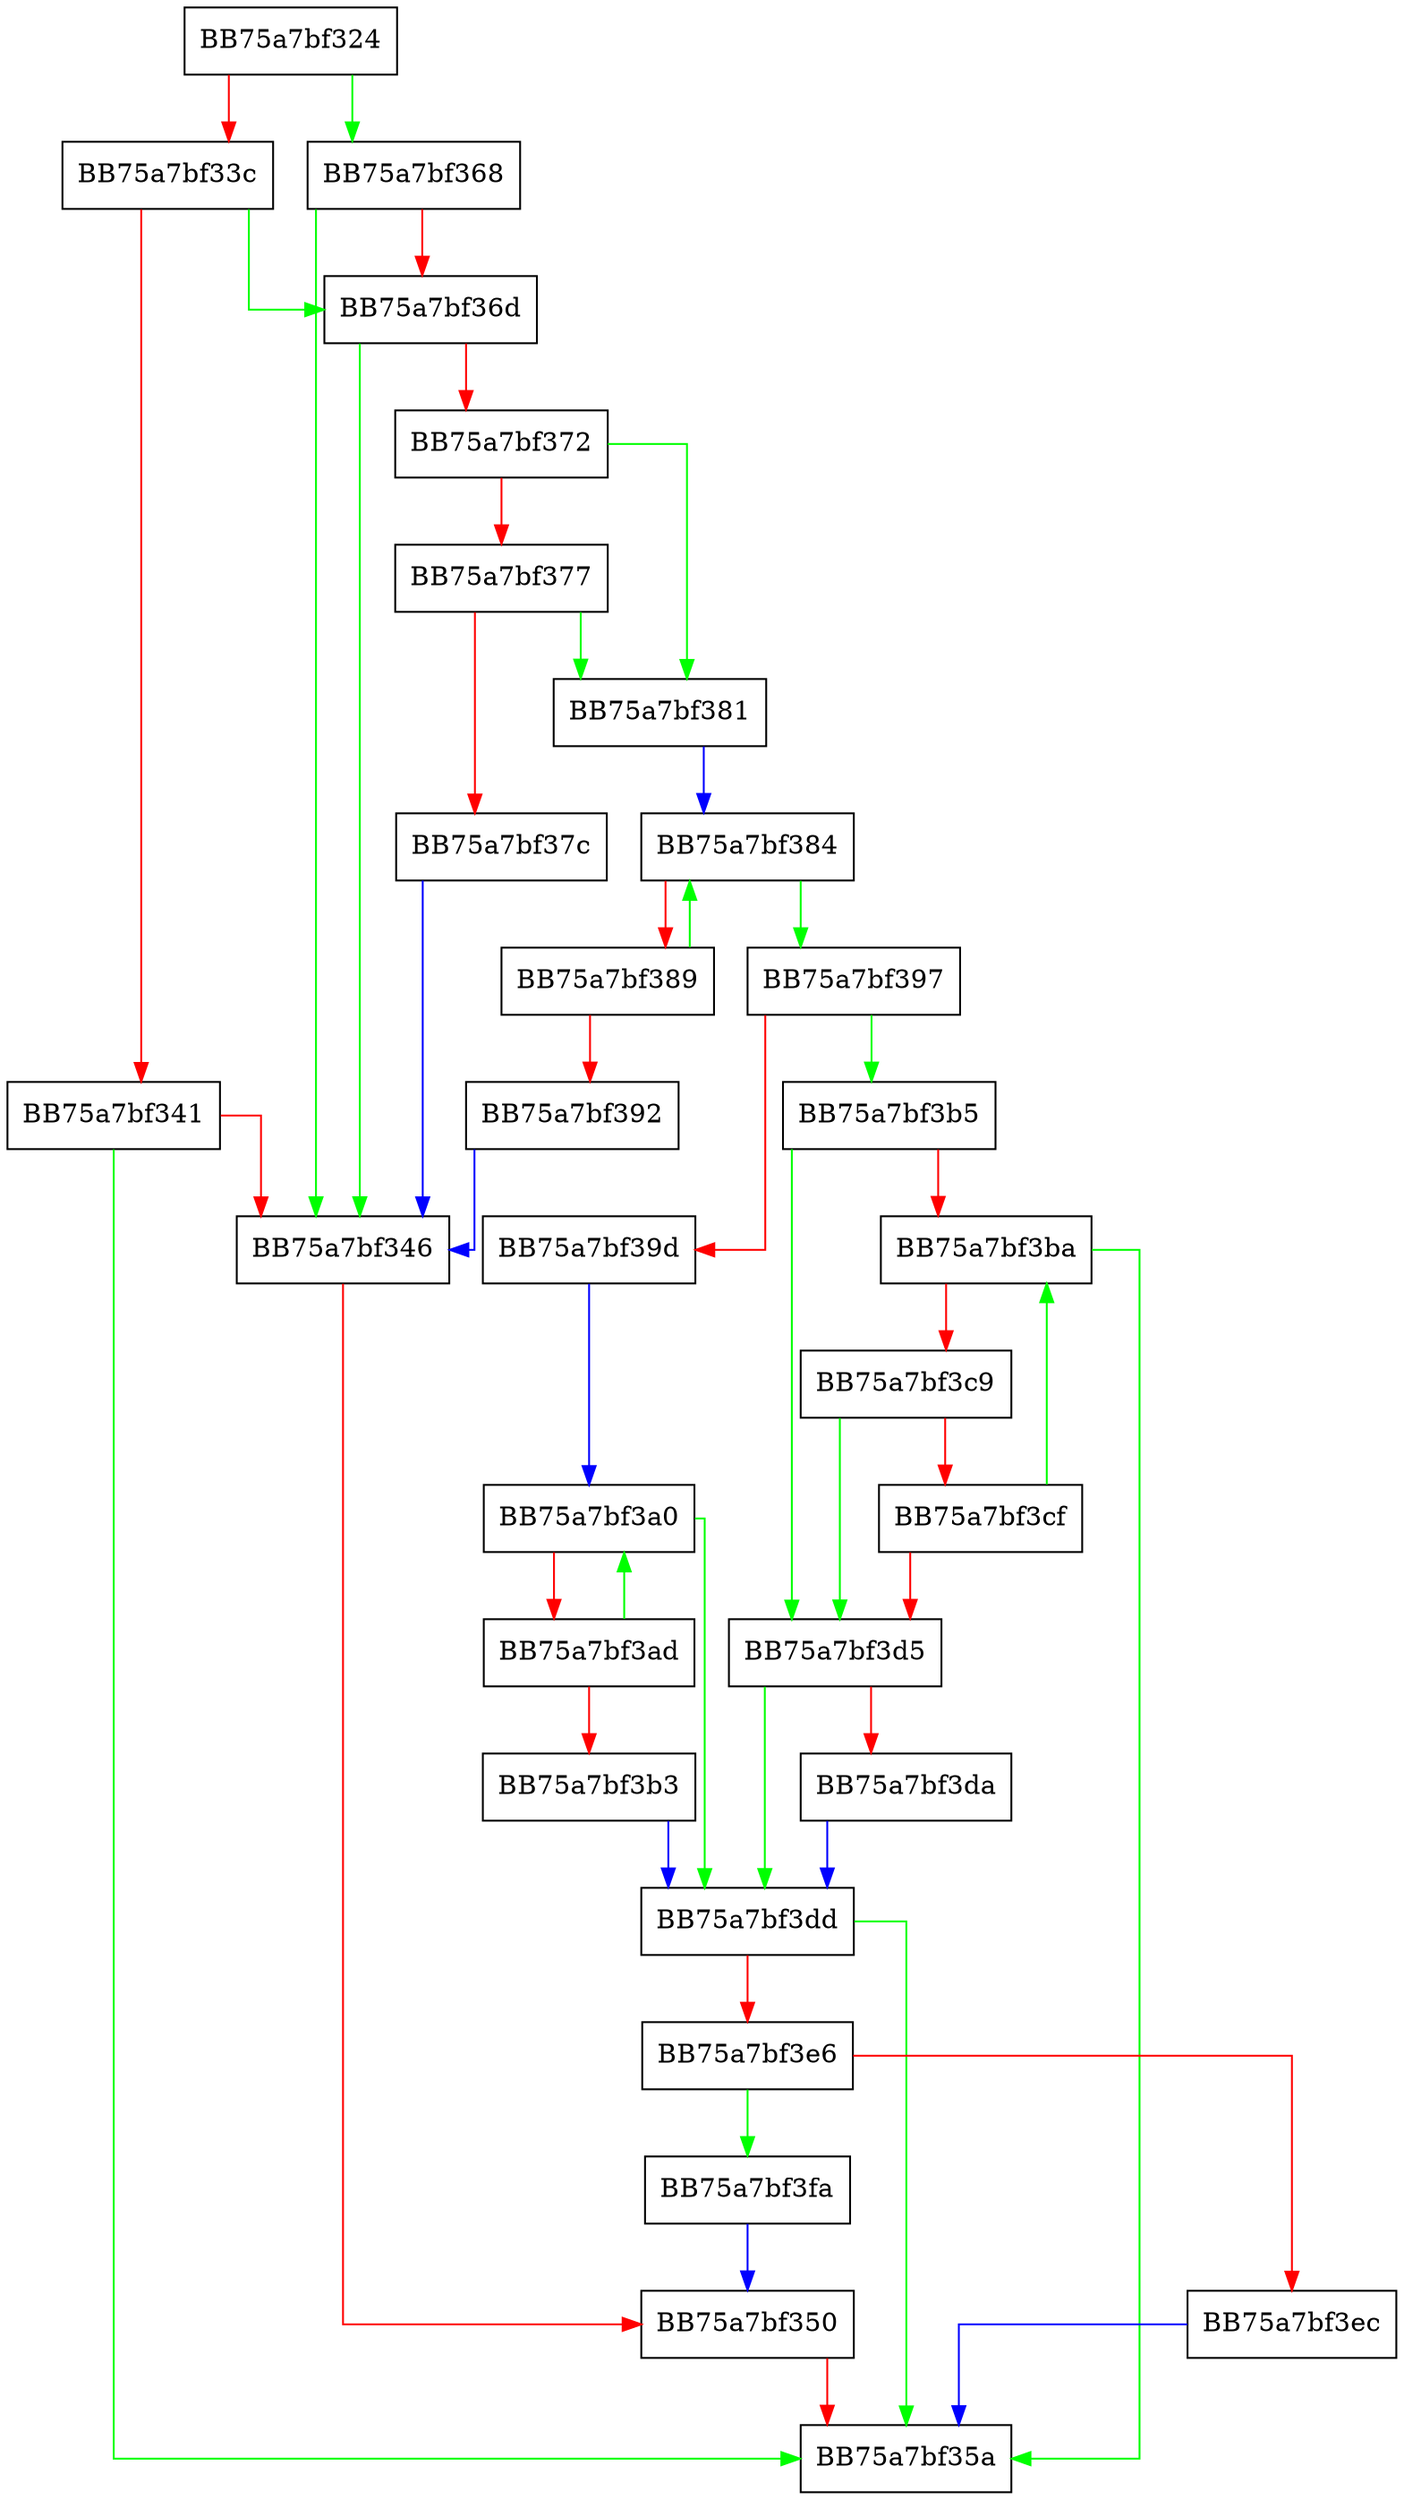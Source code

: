 digraph strncat_s {
  node [shape="box"];
  graph [splines=ortho];
  BB75a7bf324 -> BB75a7bf368 [color="green"];
  BB75a7bf324 -> BB75a7bf33c [color="red"];
  BB75a7bf33c -> BB75a7bf36d [color="green"];
  BB75a7bf33c -> BB75a7bf341 [color="red"];
  BB75a7bf341 -> BB75a7bf35a [color="green"];
  BB75a7bf341 -> BB75a7bf346 [color="red"];
  BB75a7bf346 -> BB75a7bf350 [color="red"];
  BB75a7bf350 -> BB75a7bf35a [color="red"];
  BB75a7bf368 -> BB75a7bf346 [color="green"];
  BB75a7bf368 -> BB75a7bf36d [color="red"];
  BB75a7bf36d -> BB75a7bf346 [color="green"];
  BB75a7bf36d -> BB75a7bf372 [color="red"];
  BB75a7bf372 -> BB75a7bf381 [color="green"];
  BB75a7bf372 -> BB75a7bf377 [color="red"];
  BB75a7bf377 -> BB75a7bf381 [color="green"];
  BB75a7bf377 -> BB75a7bf37c [color="red"];
  BB75a7bf37c -> BB75a7bf346 [color="blue"];
  BB75a7bf381 -> BB75a7bf384 [color="blue"];
  BB75a7bf384 -> BB75a7bf397 [color="green"];
  BB75a7bf384 -> BB75a7bf389 [color="red"];
  BB75a7bf389 -> BB75a7bf384 [color="green"];
  BB75a7bf389 -> BB75a7bf392 [color="red"];
  BB75a7bf392 -> BB75a7bf346 [color="blue"];
  BB75a7bf397 -> BB75a7bf3b5 [color="green"];
  BB75a7bf397 -> BB75a7bf39d [color="red"];
  BB75a7bf39d -> BB75a7bf3a0 [color="blue"];
  BB75a7bf3a0 -> BB75a7bf3dd [color="green"];
  BB75a7bf3a0 -> BB75a7bf3ad [color="red"];
  BB75a7bf3ad -> BB75a7bf3a0 [color="green"];
  BB75a7bf3ad -> BB75a7bf3b3 [color="red"];
  BB75a7bf3b3 -> BB75a7bf3dd [color="blue"];
  BB75a7bf3b5 -> BB75a7bf3d5 [color="green"];
  BB75a7bf3b5 -> BB75a7bf3ba [color="red"];
  BB75a7bf3ba -> BB75a7bf35a [color="green"];
  BB75a7bf3ba -> BB75a7bf3c9 [color="red"];
  BB75a7bf3c9 -> BB75a7bf3d5 [color="green"];
  BB75a7bf3c9 -> BB75a7bf3cf [color="red"];
  BB75a7bf3cf -> BB75a7bf3ba [color="green"];
  BB75a7bf3cf -> BB75a7bf3d5 [color="red"];
  BB75a7bf3d5 -> BB75a7bf3dd [color="green"];
  BB75a7bf3d5 -> BB75a7bf3da [color="red"];
  BB75a7bf3da -> BB75a7bf3dd [color="blue"];
  BB75a7bf3dd -> BB75a7bf35a [color="green"];
  BB75a7bf3dd -> BB75a7bf3e6 [color="red"];
  BB75a7bf3e6 -> BB75a7bf3fa [color="green"];
  BB75a7bf3e6 -> BB75a7bf3ec [color="red"];
  BB75a7bf3ec -> BB75a7bf35a [color="blue"];
  BB75a7bf3fa -> BB75a7bf350 [color="blue"];
}